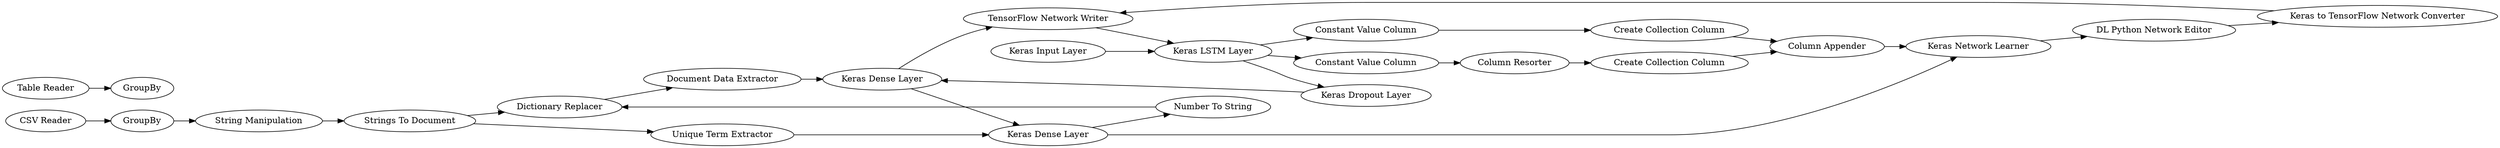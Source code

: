 digraph {
	436 -> 438
	299 -> 433
	440 -> 283
	440 -> 400
	398 -> 440
	440 -> 284
	410 -> 439
	443 -> 444
	89 -> 435
	434 -> 442
	438 -> 441
	444 -> 89
	285 -> 294
	286 -> 294
	283 -> 287
	435 -> 434
	441 -> 439
	400 -> 441
	391 -> 410
	284 -> 285
	294 -> 397
	437 -> 436
	439 -> 440
	287 -> 286
	397 -> 391
	442 -> 437
	435 -> 436
	442 -> 397
	441 -> 442
	400 [label="Keras Dropout Layer"]
	284 [label="Constant Value Column"]
	89 [label="String Manipulation"]
	398 [label="Keras Input Layer"]
	286 [label="Create Collection Column"]
	442 [label="Keras Dense Layer"]
	438 [label="Document Data Extractor"]
	283 [label="Constant Value Column"]
	439 [label="TensorFlow Network Writer"]
	440 [label="Keras LSTM Layer"]
	436 [label="Dictionary Replacer"]
	443 [label="CSV Reader"]
	437 [label="Number To String"]
	285 [label="Create Collection Column"]
	434 [label="Unique Term Extractor"]
	294 [label="Column Appender"]
	433 [label=GroupBy]
	299 [label="Table Reader"]
	391 [label="DL Python Network Editor"]
	397 [label="Keras Network Learner"]
	287 [label="Column Resorter"]
	435 [label="Strings To Document"]
	441 [label="Keras Dense Layer"]
	444 [label=GroupBy]
	410 [label="Keras to TensorFlow Network Converter"]
	rankdir=LR
}
